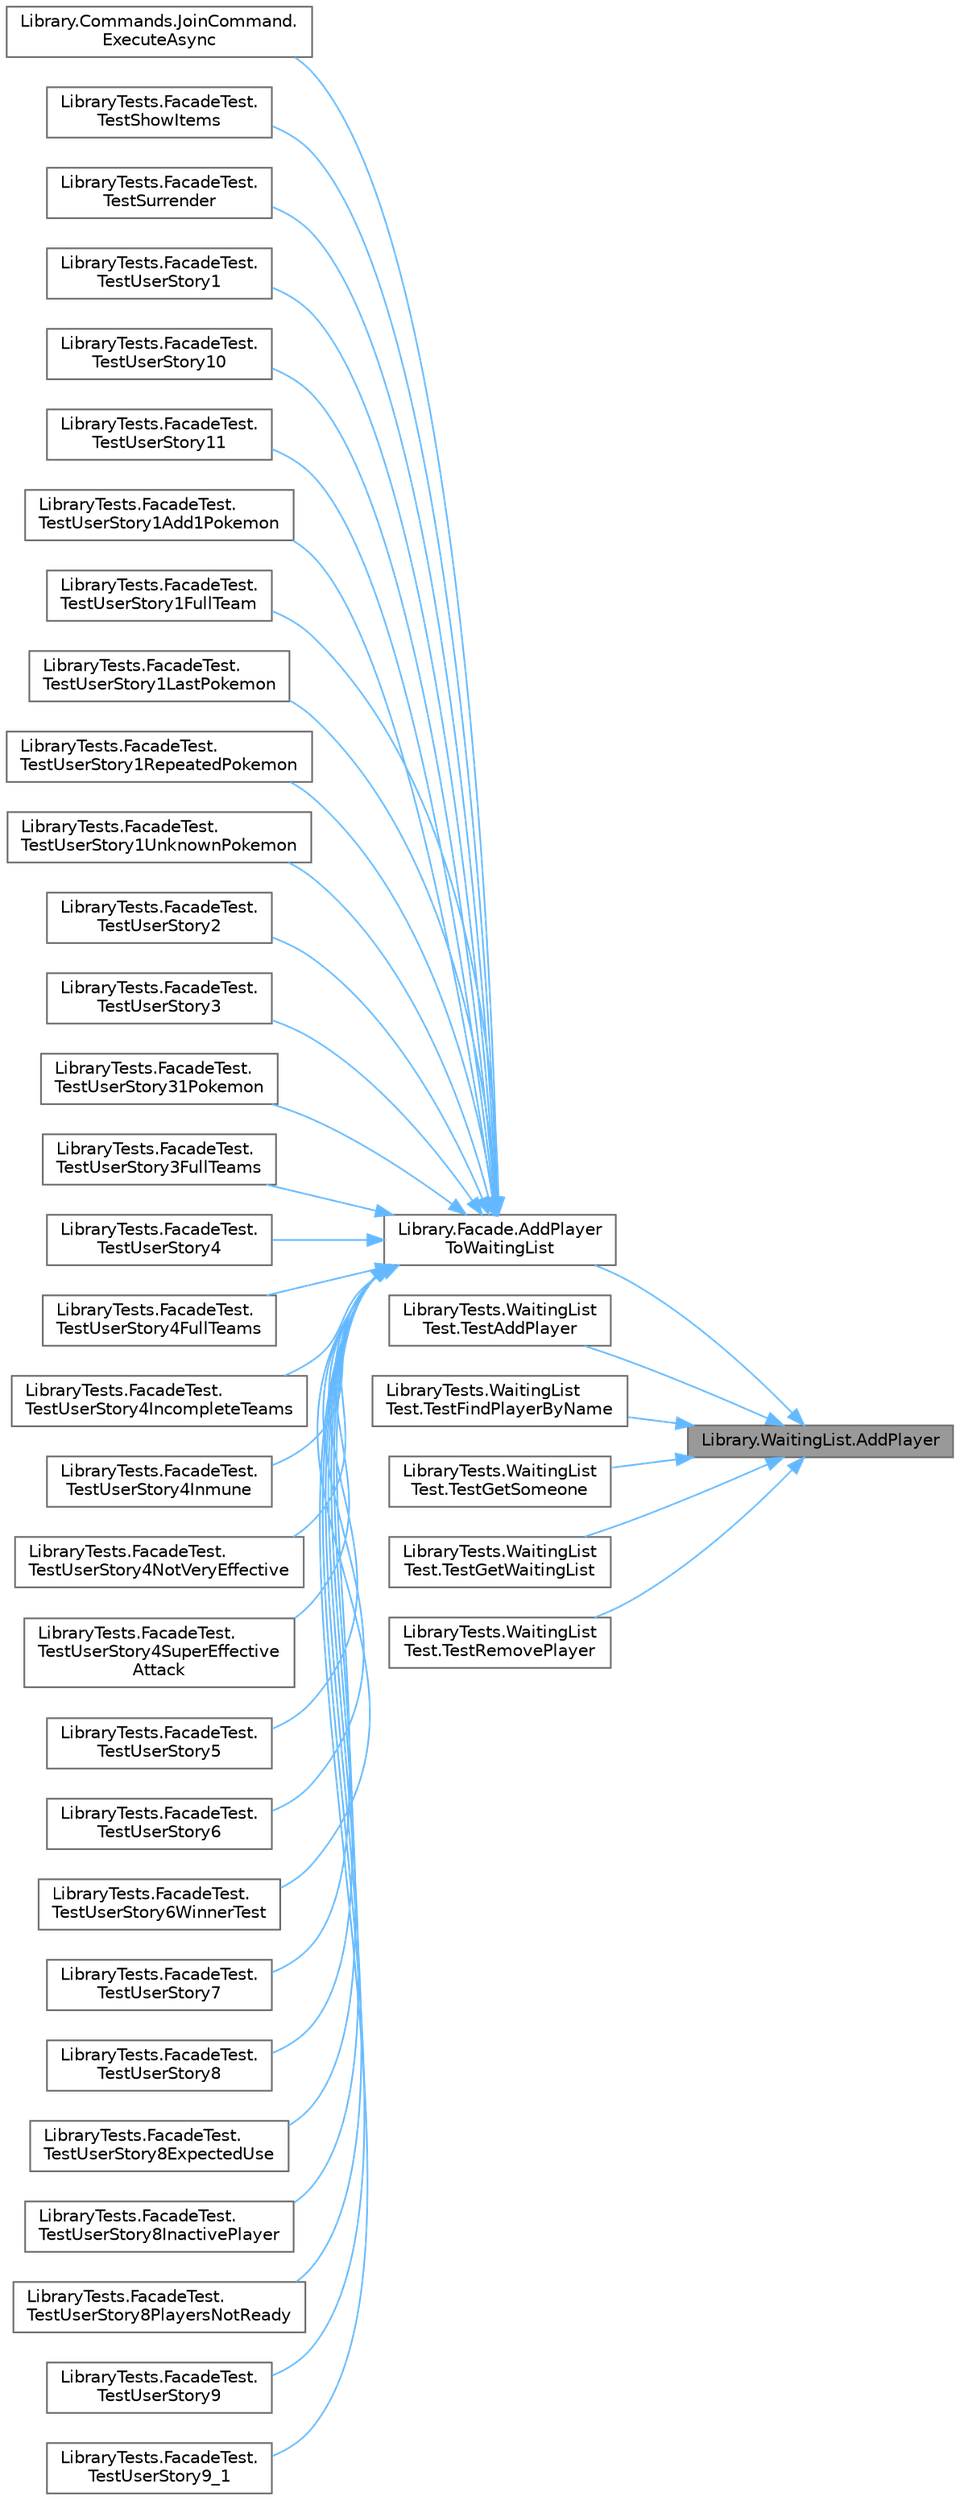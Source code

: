digraph "Library.WaitingList.AddPlayer"
{
 // INTERACTIVE_SVG=YES
 // LATEX_PDF_SIZE
  bgcolor="transparent";
  edge [fontname=Helvetica,fontsize=10,labelfontname=Helvetica,labelfontsize=10];
  node [fontname=Helvetica,fontsize=10,shape=box,height=0.2,width=0.4];
  rankdir="RL";
  Node1 [id="Node000001",label="Library.WaitingList.AddPlayer",height=0.2,width=0.4,color="gray40", fillcolor="grey60", style="filled", fontcolor="black",tooltip="Agrega un jugador a la lista de espera."];
  Node1 -> Node2 [id="edge1_Node000001_Node000002",dir="back",color="steelblue1",style="solid",tooltip=" "];
  Node2 [id="Node000002",label="Library.Facade.AddPlayer\lToWaitingList",height=0.2,width=0.4,color="grey40", fillcolor="white", style="filled",URL="$classLibrary_1_1Facade.html#ab8784ba49bab75ab95697412f7154c37",tooltip="Historia de usuario 9: Agrega un jugador a la lista de espera."];
  Node2 -> Node3 [id="edge2_Node000002_Node000003",dir="back",color="steelblue1",style="solid",tooltip=" "];
  Node3 [id="Node000003",label="Library.Commands.JoinCommand.\lExecuteAsync",height=0.2,width=0.4,color="grey40", fillcolor="white", style="filled",URL="$classLibrary_1_1Commands_1_1JoinCommand.html#aa20b376619f55db3b80d51c603787598",tooltip="Implementa el comando 'join'. Este comando une al jugador que envía el mensaje a la lista de jugadore..."];
  Node2 -> Node4 [id="edge3_Node000002_Node000004",dir="back",color="steelblue1",style="solid",tooltip=" "];
  Node4 [id="Node000004",label="LibraryTests.FacadeTest.\lTestShowItems",height=0.2,width=0.4,color="grey40", fillcolor="white", style="filled",URL="$classLibraryTests_1_1FacadeTest.html#a90456bb6f0c4f16501499eefaa327dfd",tooltip="Verifica que los items disponibles de un jugador se muestren correctamente."];
  Node2 -> Node5 [id="edge4_Node000002_Node000005",dir="back",color="steelblue1",style="solid",tooltip=" "];
  Node5 [id="Node000005",label="LibraryTests.FacadeTest.\lTestSurrender",height=0.2,width=0.4,color="grey40", fillcolor="white", style="filled",URL="$classLibraryTests_1_1FacadeTest.html#a59409b12f5f11ca59b1722c05da89de0",tooltip="Verifica que un jugador solo pueda rendirse si está en una partida activa."];
  Node2 -> Node6 [id="edge5_Node000002_Node000006",dir="back",color="steelblue1",style="solid",tooltip=" "];
  Node6 [id="Node000006",label="LibraryTests.FacadeTest.\lTestUserStory1",height=0.2,width=0.4,color="grey40", fillcolor="white", style="filled",URL="$classLibraryTests_1_1FacadeTest.html#a0c532a87220e7aa87b92a92e99c193c0",tooltip="Test de la historia de usuario 1."];
  Node2 -> Node7 [id="edge6_Node000002_Node000007",dir="back",color="steelblue1",style="solid",tooltip=" "];
  Node7 [id="Node000007",label="LibraryTests.FacadeTest.\lTestUserStory10",height=0.2,width=0.4,color="grey40", fillcolor="white", style="filled",URL="$classLibraryTests_1_1FacadeTest.html#a37b9657e8da7c1732b914ff3ff5a5ac0",tooltip="Test de la historia de usuario 10."];
  Node2 -> Node8 [id="edge7_Node000002_Node000008",dir="back",color="steelblue1",style="solid",tooltip=" "];
  Node8 [id="Node000008",label="LibraryTests.FacadeTest.\lTestUserStory11",height=0.2,width=0.4,color="grey40", fillcolor="white", style="filled",URL="$classLibraryTests_1_1FacadeTest.html#ab3570deef98f9efd32b87177c43f9e25",tooltip="Test de la historia de usuario 11."];
  Node2 -> Node9 [id="edge8_Node000002_Node000009",dir="back",color="steelblue1",style="solid",tooltip=" "];
  Node9 [id="Node000009",label="LibraryTests.FacadeTest.\lTestUserStory1Add1Pokemon",height=0.2,width=0.4,color="grey40", fillcolor="white", style="filled",URL="$classLibraryTests_1_1FacadeTest.html#a10bd8bf843aaa0239a2b9a75a1f01d55",tooltip="Verifica que un jugador puede añadir un Pokemon a su equipo."];
  Node2 -> Node10 [id="edge9_Node000002_Node000010",dir="back",color="steelblue1",style="solid",tooltip=" "];
  Node10 [id="Node000010",label="LibraryTests.FacadeTest.\lTestUserStory1FullTeam",height=0.2,width=0.4,color="grey40", fillcolor="white", style="filled",URL="$classLibraryTests_1_1FacadeTest.html#ac182763b9e55bee3ace5da415ab5f5b5",tooltip="Comprueba que no se pueden agregar más de 6 Pokemon a un equipo."];
  Node2 -> Node11 [id="edge10_Node000002_Node000011",dir="back",color="steelblue1",style="solid",tooltip=" "];
  Node11 [id="Node000011",label="LibraryTests.FacadeTest.\lTestUserStory1LastPokemon",height=0.2,width=0.4,color="grey40", fillcolor="white", style="filled",URL="$classLibraryTests_1_1FacadeTest.html#a538b13d1b3f8d861bf5a4ab1525cf9c0",tooltip="Verifica que cuando el jugador completa su equipo con 6 Pokemon, se muestra un mensaje indicando que ..."];
  Node2 -> Node12 [id="edge11_Node000002_Node000012",dir="back",color="steelblue1",style="solid",tooltip=" "];
  Node12 [id="Node000012",label="LibraryTests.FacadeTest.\lTestUserStory1RepeatedPokemon",height=0.2,width=0.4,color="grey40", fillcolor="white", style="filled",URL="$classLibraryTests_1_1FacadeTest.html#a5db4ed9186bb93b71c48c0284fa6209e",tooltip="Comprueba que no se puede añadir un Pokemon ya presente en el equipo del jugador."];
  Node2 -> Node13 [id="edge12_Node000002_Node000013",dir="back",color="steelblue1",style="solid",tooltip=" "];
  Node13 [id="Node000013",label="LibraryTests.FacadeTest.\lTestUserStory1UnknownPokemon",height=0.2,width=0.4,color="grey40", fillcolor="white", style="filled",URL="$classLibraryTests_1_1FacadeTest.html#abbba8e9f24b1b2d8b74bb5c23165eac6",tooltip="Verifica que si un jugador intenta elegir un Pokemon inexistente, se muestra un mensaje de error."];
  Node2 -> Node14 [id="edge13_Node000002_Node000014",dir="back",color="steelblue1",style="solid",tooltip=" "];
  Node14 [id="Node000014",label="LibraryTests.FacadeTest.\lTestUserStory2",height=0.2,width=0.4,color="grey40", fillcolor="white", style="filled",URL="$classLibraryTests_1_1FacadeTest.html#a486b36d23bdad6150c34d2bd3f3dced6",tooltip="Test de la historia de usuario 2."];
  Node2 -> Node15 [id="edge14_Node000002_Node000015",dir="back",color="steelblue1",style="solid",tooltip=" "];
  Node15 [id="Node000015",label="LibraryTests.FacadeTest.\lTestUserStory3",height=0.2,width=0.4,color="grey40", fillcolor="white", style="filled",URL="$classLibraryTests_1_1FacadeTest.html#a174a904b645e5f5216e6fb9dc4630817",tooltip="Test de la historia de usuario 3."];
  Node2 -> Node16 [id="edge15_Node000002_Node000016",dir="back",color="steelblue1",style="solid",tooltip=" "];
  Node16 [id="Node000016",label="LibraryTests.FacadeTest.\lTestUserStory31Pokemon",height=0.2,width=0.4,color="grey40", fillcolor="white", style="filled",URL="$classLibraryTests_1_1FacadeTest.html#ad457dd01813745d9531ce7f619201084",tooltip="Verifica que se muestra el HP de los Pokemon del jugador y también si otro jugador no ha completado s..."];
  Node2 -> Node17 [id="edge16_Node000002_Node000017",dir="back",color="steelblue1",style="solid",tooltip=" "];
  Node17 [id="Node000017",label="LibraryTests.FacadeTest.\lTestUserStory3FullTeams",height=0.2,width=0.4,color="grey40", fillcolor="white", style="filled",URL="$classLibraryTests_1_1FacadeTest.html#aac6a0d41eb91460778db5af54f63130b",tooltip="Verifica que cuando ambos jugadores tienen equipos completos, se puede muestrar el HP de los Pokemon ..."];
  Node2 -> Node18 [id="edge17_Node000002_Node000018",dir="back",color="steelblue1",style="solid",tooltip=" "];
  Node18 [id="Node000018",label="LibraryTests.FacadeTest.\lTestUserStory4",height=0.2,width=0.4,color="grey40", fillcolor="white", style="filled",URL="$classLibraryTests_1_1FacadeTest.html#a2fe51ecedbe3ba492916233594b36d73",tooltip="Test de la historia de usuario 4."];
  Node2 -> Node19 [id="edge18_Node000002_Node000019",dir="back",color="steelblue1",style="solid",tooltip=" "];
  Node19 [id="Node000019",label="LibraryTests.FacadeTest.\lTestUserStory4FullTeams",height=0.2,width=0.4,color="grey40", fillcolor="white", style="filled",URL="$classLibraryTests_1_1FacadeTest.html#a7b3d6724741172801da3d1894f315940",tooltip="Verifica que un jugador puede realizar un ataque solo si es el jugador activo y si el ataque existe e..."];
  Node2 -> Node20 [id="edge19_Node000002_Node000020",dir="back",color="steelblue1",style="solid",tooltip=" "];
  Node20 [id="Node000020",label="LibraryTests.FacadeTest.\lTestUserStory4IncompleteTeams",height=0.2,width=0.4,color="grey40", fillcolor="white", style="filled",URL="$classLibraryTests_1_1FacadeTest.html#a270a6bd92ed46ac82aa45ad06ad24107",tooltip="Verifica que si alguno de los jugadores no tiene su equipo completo, no pueden realizarse ataques."];
  Node2 -> Node21 [id="edge20_Node000002_Node000021",dir="back",color="steelblue1",style="solid",tooltip=" "];
  Node21 [id="Node000021",label="LibraryTests.FacadeTest.\lTestUserStory4Inmune",height=0.2,width=0.4,color="grey40", fillcolor="white", style="filled",URL="$classLibraryTests_1_1FacadeTest.html#ac8d1246dbc158a1b08a951d64b6b3452",tooltip="Verifica que se puede realizar daño en base a las efectividades."];
  Node2 -> Node22 [id="edge21_Node000002_Node000022",dir="back",color="steelblue1",style="solid",tooltip=" "];
  Node22 [id="Node000022",label="LibraryTests.FacadeTest.\lTestUserStory4NotVeryEffective",height=0.2,width=0.4,color="grey40", fillcolor="white", style="filled",URL="$classLibraryTests_1_1FacadeTest.html#a547153a9aa7c2ec004d557adad2453ca",tooltip="Verifica que se puede realizar daño en base a las efectividades."];
  Node2 -> Node23 [id="edge22_Node000002_Node000023",dir="back",color="steelblue1",style="solid",tooltip=" "];
  Node23 [id="Node000023",label="LibraryTests.FacadeTest.\lTestUserStory4SuperEffective\lAttack",height=0.2,width=0.4,color="grey40", fillcolor="white", style="filled",URL="$classLibraryTests_1_1FacadeTest.html#af5515ac555b36a2ca31956045c2692a8",tooltip="Verifica que se puede realizar daño en base a las efectividades."];
  Node2 -> Node24 [id="edge23_Node000002_Node000024",dir="back",color="steelblue1",style="solid",tooltip=" "];
  Node24 [id="Node000024",label="LibraryTests.FacadeTest.\lTestUserStory5",height=0.2,width=0.4,color="grey40", fillcolor="white", style="filled",URL="$classLibraryTests_1_1FacadeTest.html#aba6d127eb4dbc71cbd758dc3e41ecb5d",tooltip="Test de la historia de usuario 5."];
  Node2 -> Node25 [id="edge24_Node000002_Node000025",dir="back",color="steelblue1",style="solid",tooltip=" "];
  Node25 [id="Node000025",label="LibraryTests.FacadeTest.\lTestUserStory6",height=0.2,width=0.4,color="grey40", fillcolor="white", style="filled",URL="$classLibraryTests_1_1FacadeTest.html#a35433150a75ceba9bed321a7c37c8e9a",tooltip="Test de la historia de usuario 6."];
  Node2 -> Node26 [id="edge25_Node000002_Node000026",dir="back",color="steelblue1",style="solid",tooltip=" "];
  Node26 [id="Node000026",label="LibraryTests.FacadeTest.\lTestUserStory6WinnerTest",height=0.2,width=0.4,color="grey40", fillcolor="white", style="filled",URL="$classLibraryTests_1_1FacadeTest.html#aa848dbd02da950df82e2147a6a284abb",tooltip="Verifica que se muestre un mensaje indicando."];
  Node2 -> Node27 [id="edge26_Node000002_Node000027",dir="back",color="steelblue1",style="solid",tooltip=" "];
  Node27 [id="Node000027",label="LibraryTests.FacadeTest.\lTestUserStory7",height=0.2,width=0.4,color="grey40", fillcolor="white", style="filled",URL="$classLibraryTests_1_1FacadeTest.html#aadc312a366fe3e403d4e63671454031c",tooltip="Test de la historia de usuario 7."];
  Node2 -> Node28 [id="edge27_Node000002_Node000028",dir="back",color="steelblue1",style="solid",tooltip=" "];
  Node28 [id="Node000028",label="LibraryTests.FacadeTest.\lTestUserStory8",height=0.2,width=0.4,color="grey40", fillcolor="white", style="filled",URL="$classLibraryTests_1_1FacadeTest.html#afbd379e47a09ca21177b0d80591ab6f9",tooltip="Test de la historia de usuario 8."];
  Node2 -> Node29 [id="edge28_Node000002_Node000029",dir="back",color="steelblue1",style="solid",tooltip=" "];
  Node29 [id="Node000029",label="LibraryTests.FacadeTest.\lTestUserStory8ExpectedUse",height=0.2,width=0.4,color="grey40", fillcolor="white", style="filled",URL="$classLibraryTests_1_1FacadeTest.html#aac6e7e8d73bf8f1303e20064465bb8e1",tooltip="Verifica que el jugador activo pueda usar un item correctamente."];
  Node2 -> Node30 [id="edge29_Node000002_Node000030",dir="back",color="steelblue1",style="solid",tooltip=" "];
  Node30 [id="Node000030",label="LibraryTests.FacadeTest.\lTestUserStory8InactivePlayer",height=0.2,width=0.4,color="grey40", fillcolor="white", style="filled",URL="$classLibraryTests_1_1FacadeTest.html#a36324ef55159b9fda15f8af4ffed2867",tooltip="Verifica que el jugador inactivo no pueda usar items."];
  Node2 -> Node31 [id="edge30_Node000002_Node000031",dir="back",color="steelblue1",style="solid",tooltip=" "];
  Node31 [id="Node000031",label="LibraryTests.FacadeTest.\lTestUserStory8PlayersNotReady",height=0.2,width=0.4,color="grey40", fillcolor="white", style="filled",URL="$classLibraryTests_1_1FacadeTest.html#a6cbb0df5960d492889cbe914ff9786f4",tooltip="Verifica que un jugador no puede usar un item si el otro jugador no ha completado su equipo."];
  Node2 -> Node32 [id="edge31_Node000002_Node000032",dir="back",color="steelblue1",style="solid",tooltip=" "];
  Node32 [id="Node000032",label="LibraryTests.FacadeTest.\lTestUserStory9",height=0.2,width=0.4,color="grey40", fillcolor="white", style="filled",URL="$classLibraryTests_1_1FacadeTest.html#a600ac1d267ea06534f36a83cee7bc829",tooltip="Test de la historia de usuario 9."];
  Node2 -> Node33 [id="edge32_Node000002_Node000033",dir="back",color="steelblue1",style="solid",tooltip=" "];
  Node33 [id="Node000033",label="LibraryTests.FacadeTest.\lTestUserStory9_1",height=0.2,width=0.4,color="grey40", fillcolor="white", style="filled",URL="$classLibraryTests_1_1FacadeTest.html#af138d4012ab860533759da2839dcde10",tooltip="Verifica que un jugador pueda ser eliminado de la lista de espera correctamente."];
  Node1 -> Node34 [id="edge33_Node000001_Node000034",dir="back",color="steelblue1",style="solid",tooltip=" "];
  Node34 [id="Node000034",label="LibraryTests.WaitingList\lTest.TestAddPlayer",height=0.2,width=0.4,color="grey40", fillcolor="white", style="filled",URL="$classLibraryTests_1_1WaitingListTest.html#a4d0f3b6a1e4c4289dfcbaaeefcb50940",tooltip="Verifica que los jugadores sean añadidos correctamente a la lista de espera y maneja los casos de jug..."];
  Node1 -> Node35 [id="edge34_Node000001_Node000035",dir="back",color="steelblue1",style="solid",tooltip=" "];
  Node35 [id="Node000035",label="LibraryTests.WaitingList\lTest.TestFindPlayerByName",height=0.2,width=0.4,color="grey40", fillcolor="white", style="filled",URL="$classLibraryTests_1_1WaitingListTest.html#ab5c373347f4922a64f20c838358b8ac3",tooltip="Verifica que un jugador pueda ser encontrado correctamente por su nombre."];
  Node1 -> Node36 [id="edge35_Node000001_Node000036",dir="back",color="steelblue1",style="solid",tooltip=" "];
  Node36 [id="Node000036",label="LibraryTests.WaitingList\lTest.TestGetSomeone",height=0.2,width=0.4,color="grey40", fillcolor="white", style="filled",URL="$classLibraryTests_1_1WaitingListTest.html#a244b48901624c5eb50756897296538ef",tooltip="Verifica que el método pueda agregar correctamente a otro jugador de la lista de espera."];
  Node1 -> Node37 [id="edge36_Node000001_Node000037",dir="back",color="steelblue1",style="solid",tooltip=" "];
  Node37 [id="Node000037",label="LibraryTests.WaitingList\lTest.TestGetWaitingList",height=0.2,width=0.4,color="grey40", fillcolor="white", style="filled",URL="$classLibraryTests_1_1WaitingListTest.html#a34b2c0844e2d7634326a82afa0b4f7b1",tooltip="Verifica que se pueda obtener correctamente la lista de jugadores en espera."];
  Node1 -> Node38 [id="edge37_Node000001_Node000038",dir="back",color="steelblue1",style="solid",tooltip=" "];
  Node38 [id="Node000038",label="LibraryTests.WaitingList\lTest.TestRemovePlayer",height=0.2,width=0.4,color="grey40", fillcolor="white", style="filled",URL="$classLibraryTests_1_1WaitingListTest.html#a050f533da395bae1689d73811427ab5a",tooltip="Verifica que un jugador sea eliminado correctamente de la lista de espera."];
}
